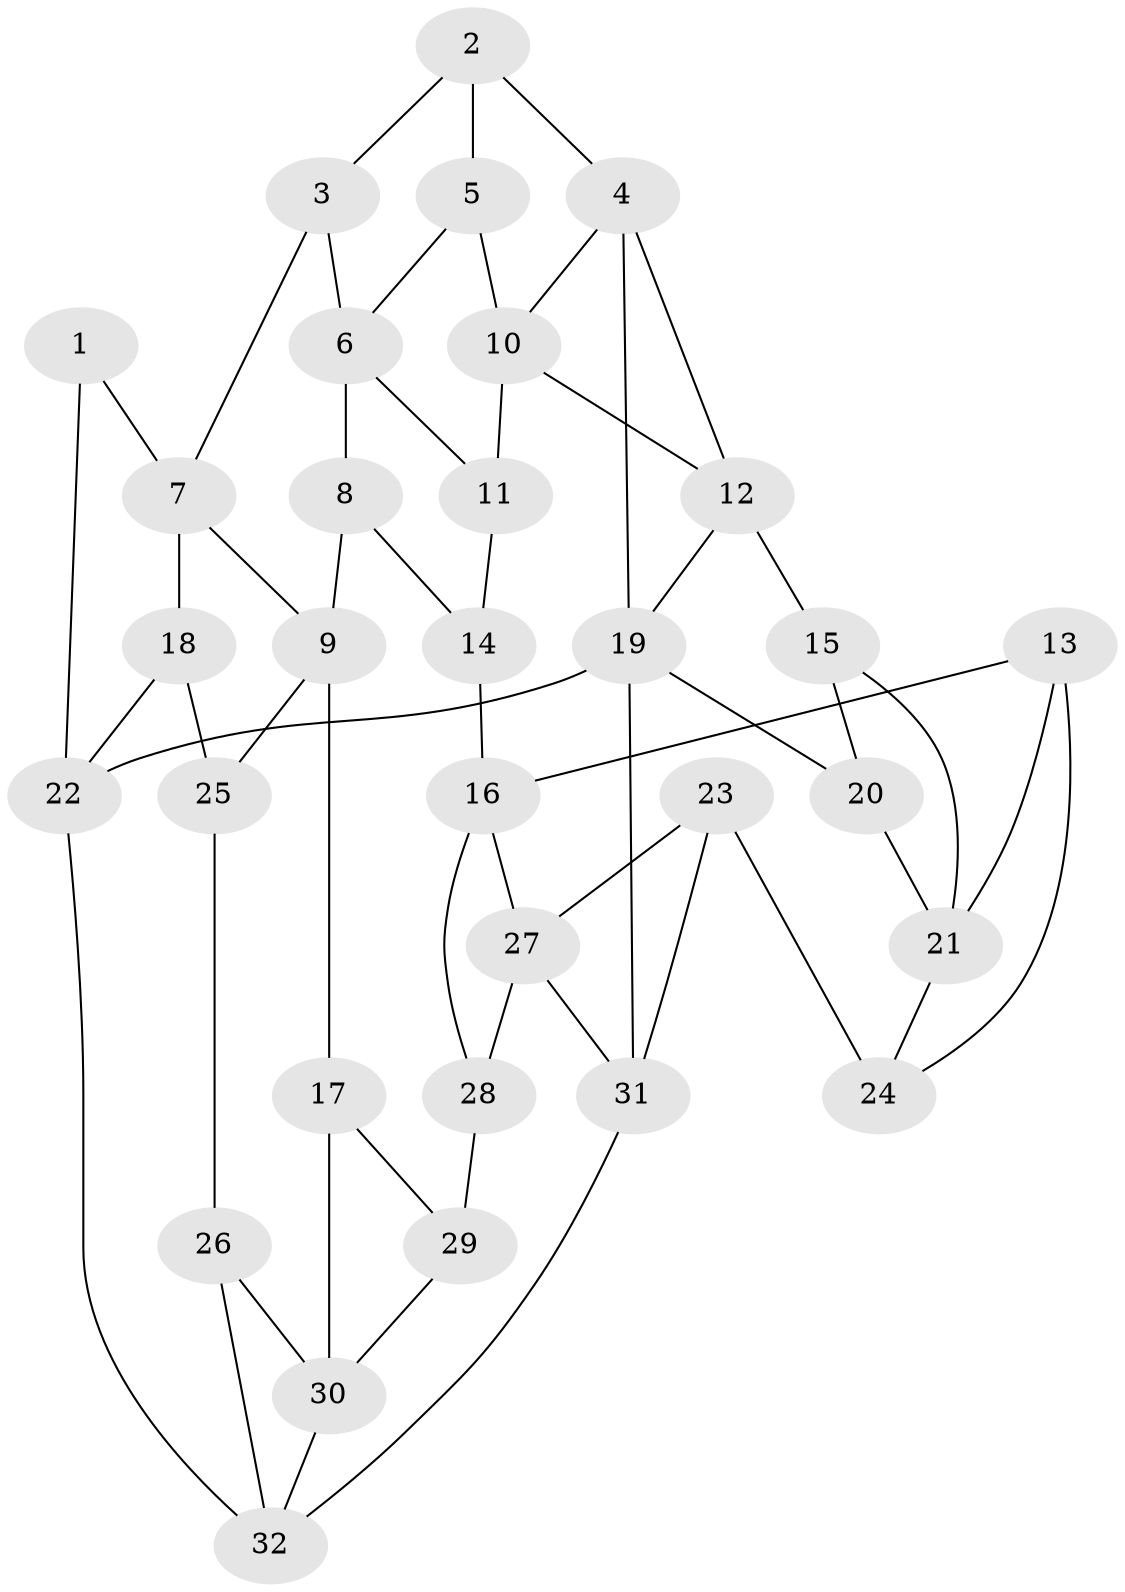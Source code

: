 // original degree distribution, {3: 0.03125, 4: 0.234375, 5: 0.53125, 6: 0.203125}
// Generated by graph-tools (version 1.1) at 2025/03/03/09/25 03:03:25]
// undirected, 32 vertices, 55 edges
graph export_dot {
graph [start="1"]
  node [color=gray90,style=filled];
  1;
  2;
  3;
  4;
  5;
  6;
  7;
  8;
  9;
  10;
  11;
  12;
  13;
  14;
  15;
  16;
  17;
  18;
  19;
  20;
  21;
  22;
  23;
  24;
  25;
  26;
  27;
  28;
  29;
  30;
  31;
  32;
  1 -- 7 [weight=1.0];
  1 -- 22 [weight=1.0];
  2 -- 3 [weight=1.0];
  2 -- 4 [weight=1.0];
  2 -- 5 [weight=1.0];
  3 -- 6 [weight=1.0];
  3 -- 7 [weight=1.0];
  4 -- 10 [weight=1.0];
  4 -- 12 [weight=1.0];
  4 -- 19 [weight=1.0];
  5 -- 6 [weight=1.0];
  5 -- 10 [weight=1.0];
  6 -- 8 [weight=1.0];
  6 -- 11 [weight=1.0];
  7 -- 9 [weight=1.0];
  7 -- 18 [weight=1.0];
  8 -- 9 [weight=1.0];
  8 -- 14 [weight=1.0];
  9 -- 17 [weight=1.0];
  9 -- 25 [weight=1.0];
  10 -- 11 [weight=1.0];
  10 -- 12 [weight=1.0];
  11 -- 14 [weight=1.0];
  12 -- 15 [weight=2.0];
  12 -- 19 [weight=1.0];
  13 -- 16 [weight=1.0];
  13 -- 21 [weight=1.0];
  13 -- 24 [weight=1.0];
  14 -- 16 [weight=1.0];
  15 -- 20 [weight=1.0];
  15 -- 21 [weight=1.0];
  16 -- 27 [weight=1.0];
  16 -- 28 [weight=1.0];
  17 -- 29 [weight=1.0];
  17 -- 30 [weight=1.0];
  18 -- 22 [weight=2.0];
  18 -- 25 [weight=2.0];
  19 -- 20 [weight=1.0];
  19 -- 22 [weight=2.0];
  19 -- 31 [weight=1.0];
  20 -- 21 [weight=1.0];
  21 -- 24 [weight=1.0];
  22 -- 32 [weight=1.0];
  23 -- 24 [weight=2.0];
  23 -- 27 [weight=1.0];
  23 -- 31 [weight=1.0];
  25 -- 26 [weight=1.0];
  26 -- 30 [weight=1.0];
  26 -- 32 [weight=1.0];
  27 -- 28 [weight=1.0];
  27 -- 31 [weight=1.0];
  28 -- 29 [weight=2.0];
  29 -- 30 [weight=1.0];
  30 -- 32 [weight=1.0];
  31 -- 32 [weight=1.0];
}

